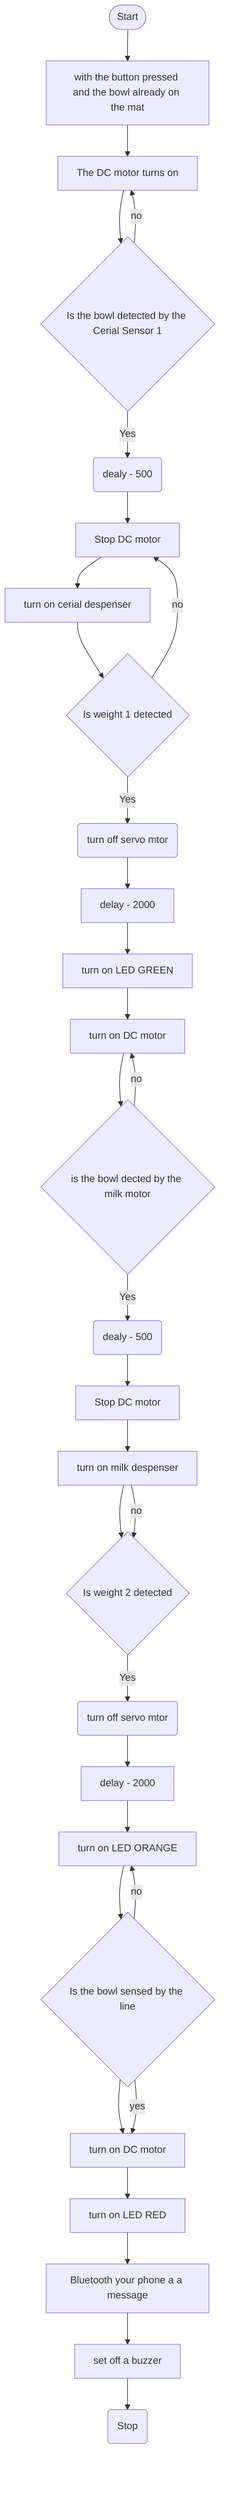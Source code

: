 flowchart 
   id1([Start])
   -->id2[with the button pressed and the bowl already on the mat]
   -->id3[The DC motor turns on]
   -->id4{Is the bowl detected by the Cerial Sensor 1}
   id4-->|no| id3 
   id5(dealy - 500)
   id4-->|Yes| id5
   -->id6[Stop DC motor]
   -->id7[turn on cerial despenser]
   -->id8{Is weight 1 detected}
   id8-->|no| id6
   id9(turn off servo mtor)
   id8-->|Yes| id9
   -->id10[delay - 2000]
   -->id11[turn on LED GREEN]
   -->id12[turn on DC motor]
    -->id13{is the bowl dected by the milk motor}
   id13-->|no| id12
   id14(dealy - 500)
   id13-->|Yes| id14
   -->id15[Stop DC motor]
   -->id16[turn on milk despenser]
   -->id17{Is weight 2 detected}
   id16-->|no| id17
   id18(turn off servo mtor)
   id17-->|Yes| id18
   -->id19[delay - 2000]
   -->id20[turn on LED ORANGE]
   -->id21{Is the bowl sensed by the line}
   -->id22[turn on DC motor]
   id21-->|no| id20
   id21-->|yes|id22
  -->id23[turn on LED RED]
   -->id24[Bluetooth your phone a a message]
   -->id25[set off a buzzer]
   -->id26(Stop)